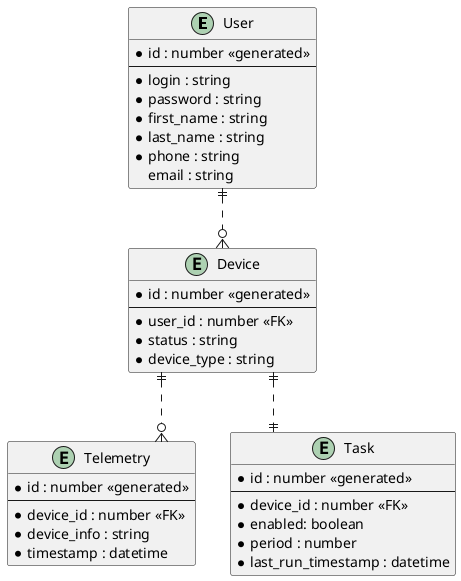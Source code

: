 @startuml
skinparam linetype ortho

entity "User" as e01 {
  *id : number <<generated>>
  --
  *login : string
  *password : string
  *first_name : string
  *last_name : string
  *phone : string
  email : string
}

entity "Device" as e02 {
  *id : number <<generated>>
  --
  *user_id : number <<FK>>
  *status : string
  *device_type : string
}

entity "Telemetry" as e03 {
  *id : number <<generated>>
  --
  *device_id : number <<FK>>
  *device_info : string
  *timestamp : datetime
}

entity "Task" as e04 {
  *id : number <<generated>>
  --
  *device_id : number <<FK>>
  *enabled: boolean
  *period : number
  *last_run_timestamp : datetime
}


e01 ||..o{ e02
e02 ||..o{ e03
e02 ||..|| e04

@enduml